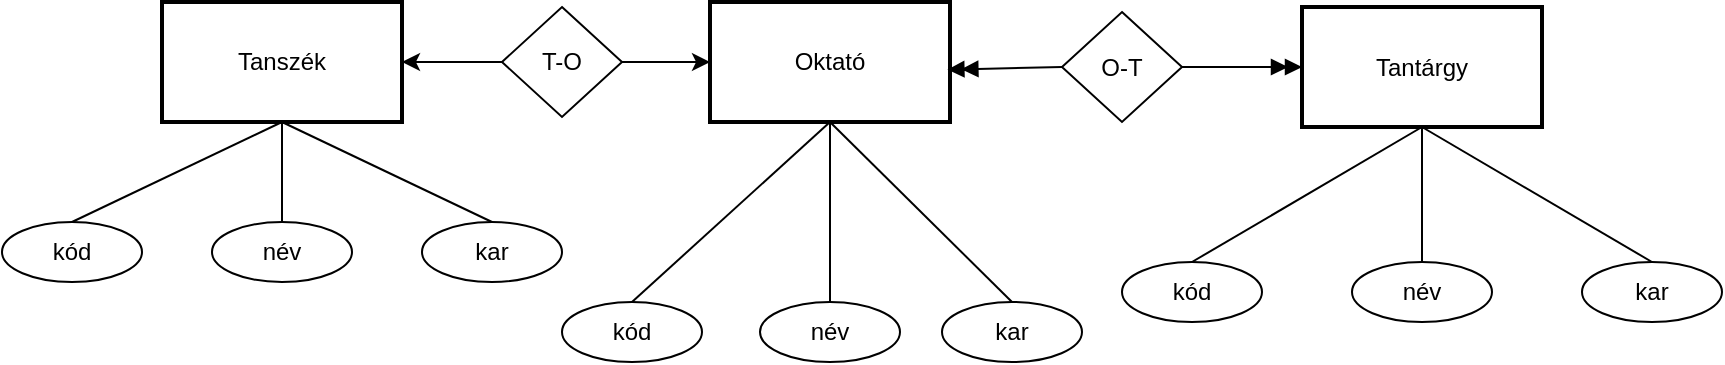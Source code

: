 <mxfile version="26.1.0">
  <diagram name="1 oldal" id="t4ujlqfDTW1Snce6limr">
    <mxGraphModel dx="1147" dy="590" grid="1" gridSize="10" guides="1" tooltips="1" connect="1" arrows="1" fold="1" page="1" pageScale="1" pageWidth="827" pageHeight="1169" math="0" shadow="0">
      <root>
        <mxCell id="0" />
        <mxCell id="1" parent="0" />
        <mxCell id="XywiZR7J--YRGBA5vVuA-10" style="rounded=0;orthogonalLoop=1;jettySize=auto;html=1;exitX=0.5;exitY=1;exitDx=0;exitDy=0;endArrow=none;startFill=0;entryX=0.5;entryY=0;entryDx=0;entryDy=0;" edge="1" parent="1" source="XywiZR7J--YRGBA5vVuA-1" target="XywiZR7J--YRGBA5vVuA-6">
          <mxGeometry relative="1" as="geometry" />
        </mxCell>
        <mxCell id="XywiZR7J--YRGBA5vVuA-11" style="rounded=0;orthogonalLoop=1;jettySize=auto;html=1;exitX=0.5;exitY=1;exitDx=0;exitDy=0;endArrow=none;startFill=0;entryX=0.5;entryY=0;entryDx=0;entryDy=0;" edge="1" parent="1" source="XywiZR7J--YRGBA5vVuA-1" target="XywiZR7J--YRGBA5vVuA-8">
          <mxGeometry relative="1" as="geometry" />
        </mxCell>
        <mxCell id="XywiZR7J--YRGBA5vVuA-12" style="rounded=0;orthogonalLoop=1;jettySize=auto;html=1;exitX=0.5;exitY=1;exitDx=0;exitDy=0;endArrow=none;startFill=0;entryX=0.5;entryY=0;entryDx=0;entryDy=0;" edge="1" parent="1" source="XywiZR7J--YRGBA5vVuA-1" target="XywiZR7J--YRGBA5vVuA-9">
          <mxGeometry relative="1" as="geometry" />
        </mxCell>
        <mxCell id="XywiZR7J--YRGBA5vVuA-32" style="rounded=0;orthogonalLoop=1;jettySize=auto;html=1;endArrow=none;startFill=1;startArrow=classic;entryX=0;entryY=0.5;entryDx=0;entryDy=0;endFill=1;" edge="1" parent="1" source="XywiZR7J--YRGBA5vVuA-1" target="XywiZR7J--YRGBA5vVuA-33">
          <mxGeometry relative="1" as="geometry">
            <mxPoint x="250" y="380" as="targetPoint" />
          </mxGeometry>
        </mxCell>
        <mxCell id="XywiZR7J--YRGBA5vVuA-1" value="Tanszék" style="rounded=0;whiteSpace=wrap;html=1;strokeWidth=2;" vertex="1" parent="1">
          <mxGeometry x="80" y="350" width="120" height="60" as="geometry" />
        </mxCell>
        <mxCell id="XywiZR7J--YRGBA5vVuA-2" value="Oktató" style="rounded=0;whiteSpace=wrap;html=1;strokeWidth=2;" vertex="1" parent="1">
          <mxGeometry x="354" y="350" width="120" height="60" as="geometry" />
        </mxCell>
        <mxCell id="XywiZR7J--YRGBA5vVuA-4" value="Tantárgy" style="rounded=0;whiteSpace=wrap;html=1;strokeWidth=2;" vertex="1" parent="1">
          <mxGeometry x="650" y="352.5" width="120" height="60" as="geometry" />
        </mxCell>
        <mxCell id="XywiZR7J--YRGBA5vVuA-6" value="kód" style="ellipse;whiteSpace=wrap;html=1;" vertex="1" parent="1">
          <mxGeometry y="460" width="70" height="30" as="geometry" />
        </mxCell>
        <mxCell id="XywiZR7J--YRGBA5vVuA-8" value="név" style="ellipse;whiteSpace=wrap;html=1;" vertex="1" parent="1">
          <mxGeometry x="105" y="460" width="70" height="30" as="geometry" />
        </mxCell>
        <mxCell id="XywiZR7J--YRGBA5vVuA-9" value="kar" style="ellipse;whiteSpace=wrap;html=1;" vertex="1" parent="1">
          <mxGeometry x="210" y="460" width="70" height="30" as="geometry" />
        </mxCell>
        <mxCell id="XywiZR7J--YRGBA5vVuA-13" style="rounded=0;orthogonalLoop=1;jettySize=auto;html=1;exitX=0.5;exitY=1;exitDx=0;exitDy=0;endArrow=none;startFill=0;entryX=0.5;entryY=0;entryDx=0;entryDy=0;" edge="1" parent="1" target="XywiZR7J--YRGBA5vVuA-16" source="XywiZR7J--YRGBA5vVuA-2">
          <mxGeometry relative="1" as="geometry">
            <mxPoint x="370" y="450" as="sourcePoint" />
          </mxGeometry>
        </mxCell>
        <mxCell id="XywiZR7J--YRGBA5vVuA-14" style="rounded=0;orthogonalLoop=1;jettySize=auto;html=1;endArrow=none;startFill=0;entryX=0.5;entryY=0;entryDx=0;entryDy=0;exitX=0.5;exitY=1;exitDx=0;exitDy=0;" edge="1" parent="1" target="XywiZR7J--YRGBA5vVuA-17" source="XywiZR7J--YRGBA5vVuA-2">
          <mxGeometry relative="1" as="geometry">
            <mxPoint x="370" y="410" as="sourcePoint" />
          </mxGeometry>
        </mxCell>
        <mxCell id="XywiZR7J--YRGBA5vVuA-15" style="rounded=0;orthogonalLoop=1;jettySize=auto;html=1;endArrow=none;startFill=0;entryX=0.5;entryY=0;entryDx=0;entryDy=0;exitX=0.5;exitY=1;exitDx=0;exitDy=0;" edge="1" parent="1" target="XywiZR7J--YRGBA5vVuA-18" source="XywiZR7J--YRGBA5vVuA-2">
          <mxGeometry relative="1" as="geometry">
            <mxPoint x="370" y="410" as="sourcePoint" />
          </mxGeometry>
        </mxCell>
        <mxCell id="XywiZR7J--YRGBA5vVuA-16" value="kód" style="ellipse;whiteSpace=wrap;html=1;" vertex="1" parent="1">
          <mxGeometry x="280" y="500" width="70" height="30" as="geometry" />
        </mxCell>
        <mxCell id="XywiZR7J--YRGBA5vVuA-17" value="név" style="ellipse;whiteSpace=wrap;html=1;" vertex="1" parent="1">
          <mxGeometry x="379" y="500" width="70" height="30" as="geometry" />
        </mxCell>
        <mxCell id="XywiZR7J--YRGBA5vVuA-18" value="kar" style="ellipse;whiteSpace=wrap;html=1;" vertex="1" parent="1">
          <mxGeometry x="470" y="500" width="70" height="30" as="geometry" />
        </mxCell>
        <mxCell id="XywiZR7J--YRGBA5vVuA-19" style="rounded=0;orthogonalLoop=1;jettySize=auto;html=1;endArrow=none;startFill=0;entryX=0.5;entryY=0;entryDx=0;entryDy=0;exitX=0.5;exitY=1;exitDx=0;exitDy=0;" edge="1" parent="1" target="XywiZR7J--YRGBA5vVuA-22" source="XywiZR7J--YRGBA5vVuA-4">
          <mxGeometry relative="1" as="geometry">
            <mxPoint x="710" y="412.5" as="sourcePoint" />
            <mxPoint x="595" y="482.5" as="targetPoint" />
          </mxGeometry>
        </mxCell>
        <mxCell id="XywiZR7J--YRGBA5vVuA-20" style="rounded=0;orthogonalLoop=1;jettySize=auto;html=1;exitX=0.5;exitY=1;exitDx=0;exitDy=0;endArrow=none;startFill=0;entryX=0.5;entryY=0;entryDx=0;entryDy=0;" edge="1" parent="1" target="XywiZR7J--YRGBA5vVuA-23" source="XywiZR7J--YRGBA5vVuA-4">
          <mxGeometry relative="1" as="geometry">
            <mxPoint x="655.08" y="410" as="sourcePoint" />
          </mxGeometry>
        </mxCell>
        <mxCell id="XywiZR7J--YRGBA5vVuA-21" style="rounded=0;orthogonalLoop=1;jettySize=auto;html=1;endArrow=none;startFill=0;entryX=0.5;entryY=0;entryDx=0;entryDy=0;exitX=0.5;exitY=1;exitDx=0;exitDy=0;" edge="1" parent="1" target="XywiZR7J--YRGBA5vVuA-24" source="XywiZR7J--YRGBA5vVuA-4">
          <mxGeometry relative="1" as="geometry">
            <mxPoint x="690" y="420" as="sourcePoint" />
          </mxGeometry>
        </mxCell>
        <mxCell id="XywiZR7J--YRGBA5vVuA-22" value="kód" style="ellipse;whiteSpace=wrap;html=1;" vertex="1" parent="1">
          <mxGeometry x="560" y="480" width="70" height="30" as="geometry" />
        </mxCell>
        <mxCell id="XywiZR7J--YRGBA5vVuA-23" value="név" style="ellipse;whiteSpace=wrap;html=1;" vertex="1" parent="1">
          <mxGeometry x="675" y="480" width="70" height="30" as="geometry" />
        </mxCell>
        <mxCell id="XywiZR7J--YRGBA5vVuA-24" value="kar" style="ellipse;whiteSpace=wrap;html=1;" vertex="1" parent="1">
          <mxGeometry x="790" y="480" width="70" height="30" as="geometry" />
        </mxCell>
        <mxCell id="XywiZR7J--YRGBA5vVuA-35" style="rounded=0;orthogonalLoop=1;jettySize=auto;html=1;exitX=1;exitY=0.5;exitDx=0;exitDy=0;entryX=0;entryY=0.5;entryDx=0;entryDy=0;endArrow=classic;endFill=1;" edge="1" parent="1" source="XywiZR7J--YRGBA5vVuA-33" target="XywiZR7J--YRGBA5vVuA-2">
          <mxGeometry relative="1" as="geometry" />
        </mxCell>
        <mxCell id="XywiZR7J--YRGBA5vVuA-33" value="T-O" style="rhombus;whiteSpace=wrap;html=1;" vertex="1" parent="1">
          <mxGeometry x="250" y="352.5" width="60" height="55" as="geometry" />
        </mxCell>
        <mxCell id="XywiZR7J--YRGBA5vVuA-40" value="" style="edgeStyle=orthogonalEdgeStyle;rounded=0;orthogonalLoop=1;jettySize=auto;html=1;endArrow=doubleBlock;endFill=1;" edge="1" parent="1" source="XywiZR7J--YRGBA5vVuA-36" target="XywiZR7J--YRGBA5vVuA-4">
          <mxGeometry relative="1" as="geometry" />
        </mxCell>
        <mxCell id="XywiZR7J--YRGBA5vVuA-36" value="O-T" style="rhombus;whiteSpace=wrap;html=1;" vertex="1" parent="1">
          <mxGeometry x="530" y="355" width="60" height="55" as="geometry" />
        </mxCell>
        <mxCell id="XywiZR7J--YRGBA5vVuA-37" style="rounded=0;orthogonalLoop=1;jettySize=auto;html=1;exitX=0;exitY=0.5;exitDx=0;exitDy=0;entryX=0.989;entryY=0.563;entryDx=0;entryDy=0;entryPerimeter=0;endArrow=doubleBlock;endFill=1;startArrow=none;startFill=0;" edge="1" parent="1" source="XywiZR7J--YRGBA5vVuA-36" target="XywiZR7J--YRGBA5vVuA-2">
          <mxGeometry relative="1" as="geometry" />
        </mxCell>
      </root>
    </mxGraphModel>
  </diagram>
</mxfile>
